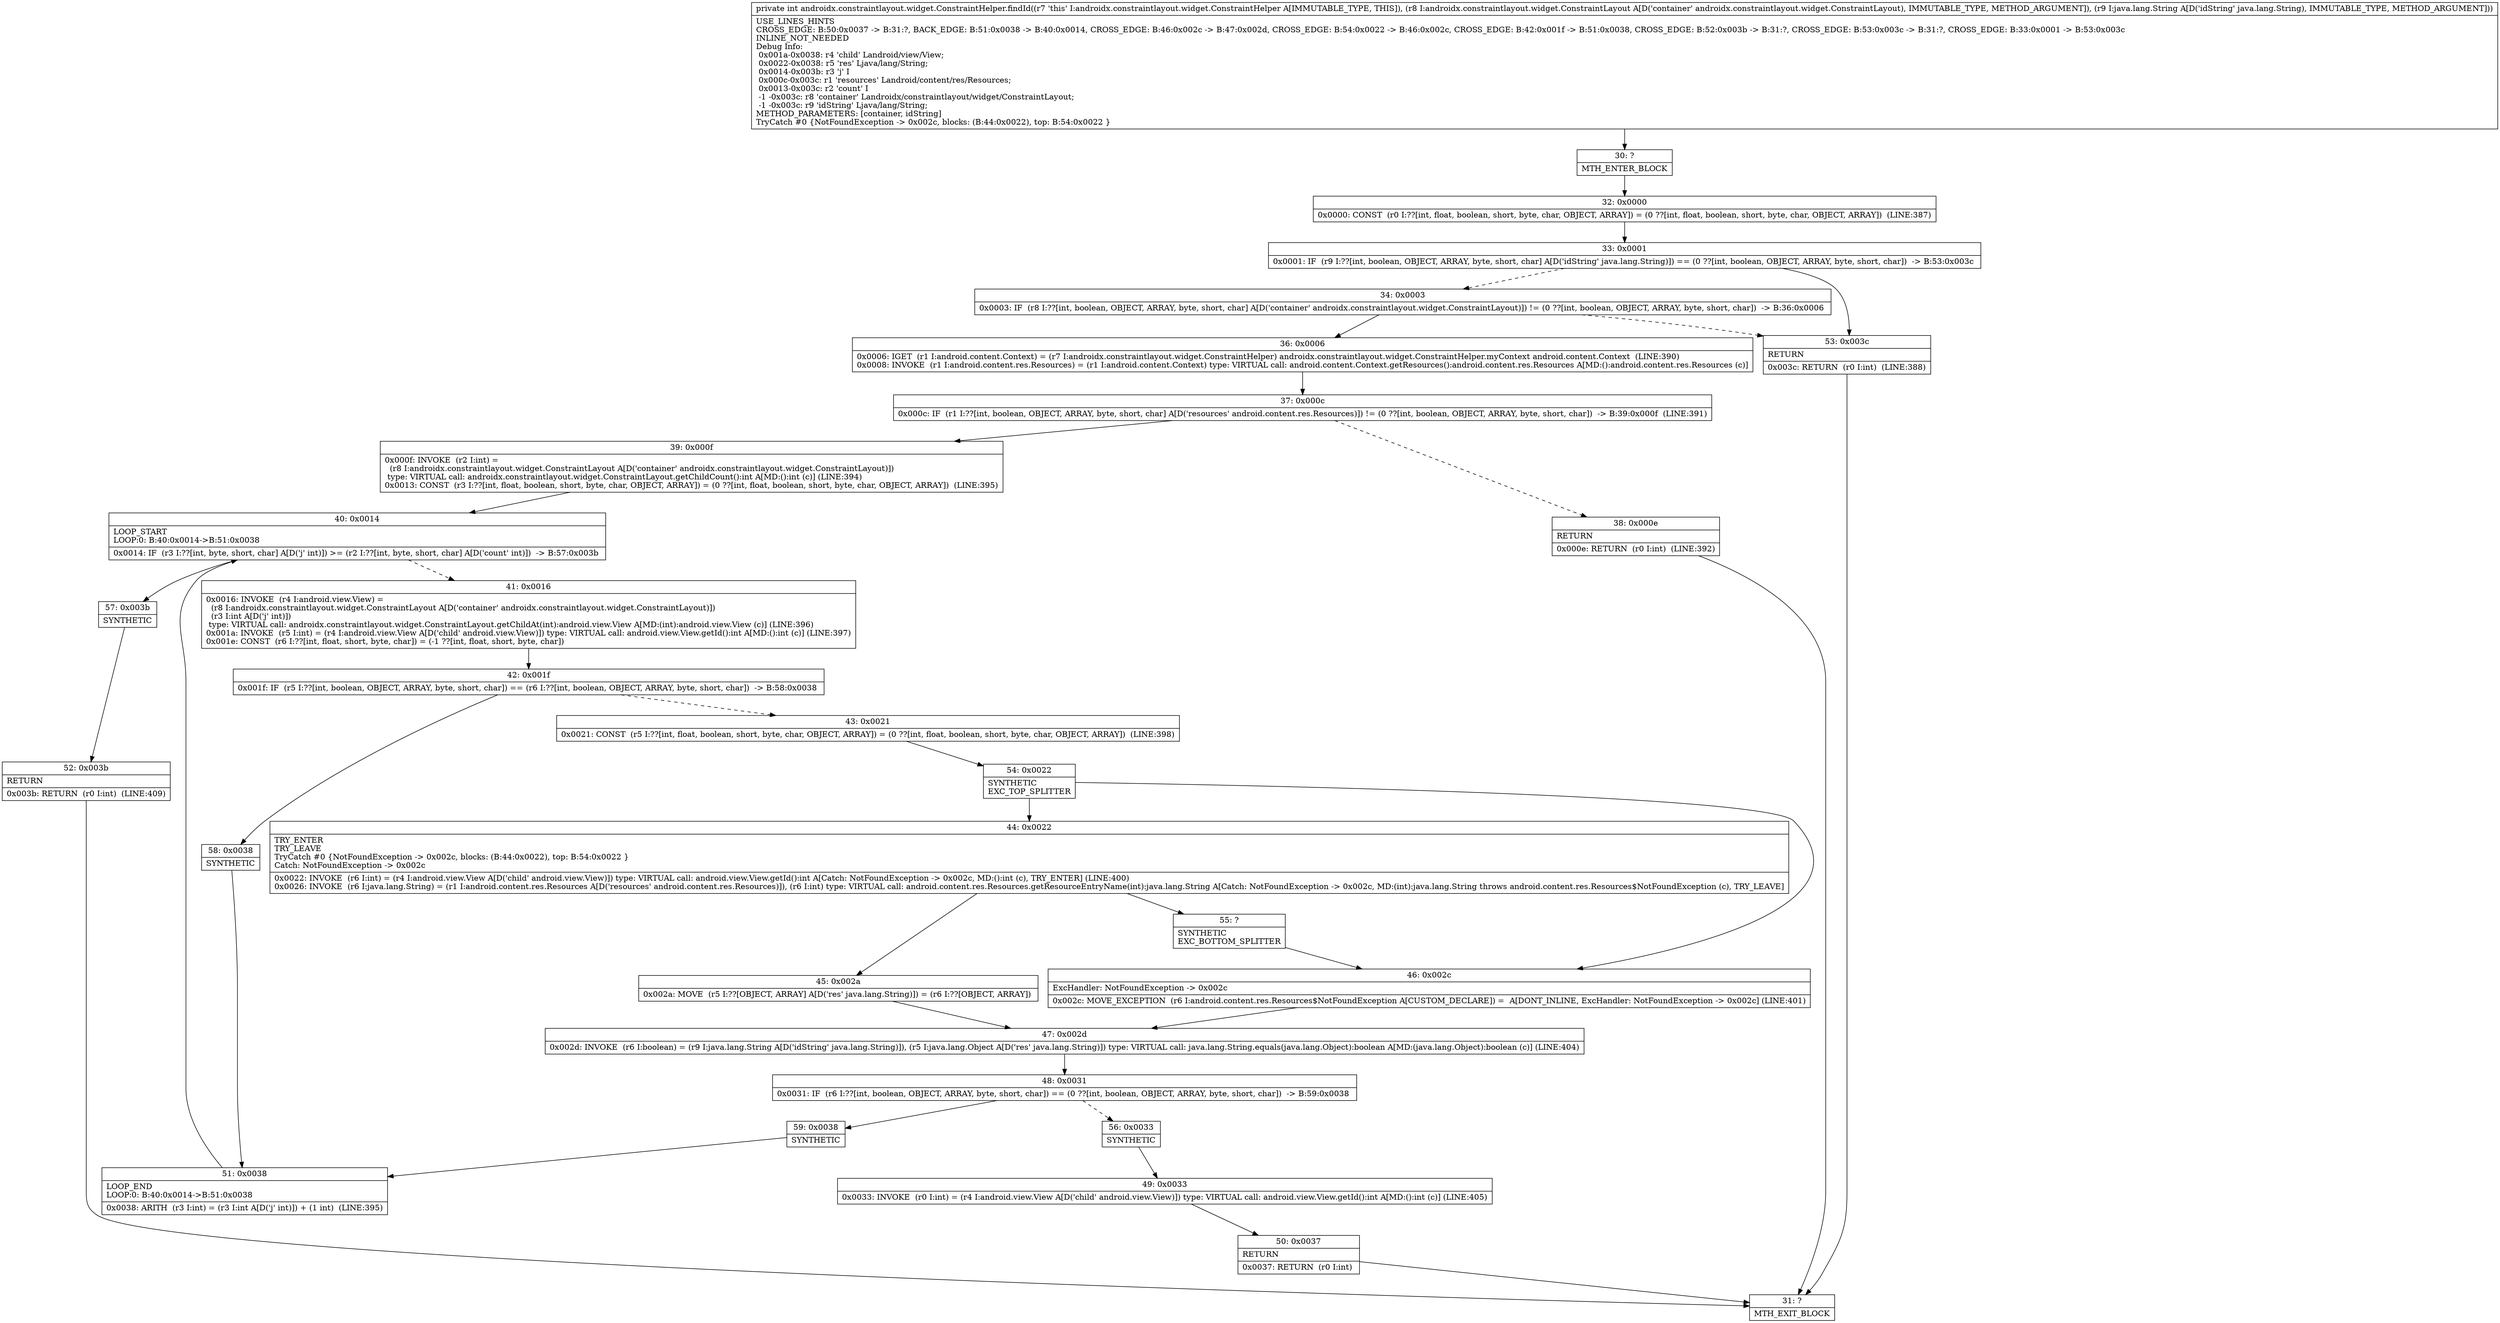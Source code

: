 digraph "CFG forandroidx.constraintlayout.widget.ConstraintHelper.findId(Landroidx\/constraintlayout\/widget\/ConstraintLayout;Ljava\/lang\/String;)I" {
Node_30 [shape=record,label="{30\:\ ?|MTH_ENTER_BLOCK\l}"];
Node_32 [shape=record,label="{32\:\ 0x0000|0x0000: CONST  (r0 I:??[int, float, boolean, short, byte, char, OBJECT, ARRAY]) = (0 ??[int, float, boolean, short, byte, char, OBJECT, ARRAY])  (LINE:387)\l}"];
Node_33 [shape=record,label="{33\:\ 0x0001|0x0001: IF  (r9 I:??[int, boolean, OBJECT, ARRAY, byte, short, char] A[D('idString' java.lang.String)]) == (0 ??[int, boolean, OBJECT, ARRAY, byte, short, char])  \-\> B:53:0x003c \l}"];
Node_34 [shape=record,label="{34\:\ 0x0003|0x0003: IF  (r8 I:??[int, boolean, OBJECT, ARRAY, byte, short, char] A[D('container' androidx.constraintlayout.widget.ConstraintLayout)]) != (0 ??[int, boolean, OBJECT, ARRAY, byte, short, char])  \-\> B:36:0x0006 \l}"];
Node_36 [shape=record,label="{36\:\ 0x0006|0x0006: IGET  (r1 I:android.content.Context) = (r7 I:androidx.constraintlayout.widget.ConstraintHelper) androidx.constraintlayout.widget.ConstraintHelper.myContext android.content.Context  (LINE:390)\l0x0008: INVOKE  (r1 I:android.content.res.Resources) = (r1 I:android.content.Context) type: VIRTUAL call: android.content.Context.getResources():android.content.res.Resources A[MD:():android.content.res.Resources (c)]\l}"];
Node_37 [shape=record,label="{37\:\ 0x000c|0x000c: IF  (r1 I:??[int, boolean, OBJECT, ARRAY, byte, short, char] A[D('resources' android.content.res.Resources)]) != (0 ??[int, boolean, OBJECT, ARRAY, byte, short, char])  \-\> B:39:0x000f  (LINE:391)\l}"];
Node_38 [shape=record,label="{38\:\ 0x000e|RETURN\l|0x000e: RETURN  (r0 I:int)  (LINE:392)\l}"];
Node_31 [shape=record,label="{31\:\ ?|MTH_EXIT_BLOCK\l}"];
Node_39 [shape=record,label="{39\:\ 0x000f|0x000f: INVOKE  (r2 I:int) = \l  (r8 I:androidx.constraintlayout.widget.ConstraintLayout A[D('container' androidx.constraintlayout.widget.ConstraintLayout)])\l type: VIRTUAL call: androidx.constraintlayout.widget.ConstraintLayout.getChildCount():int A[MD:():int (c)] (LINE:394)\l0x0013: CONST  (r3 I:??[int, float, boolean, short, byte, char, OBJECT, ARRAY]) = (0 ??[int, float, boolean, short, byte, char, OBJECT, ARRAY])  (LINE:395)\l}"];
Node_40 [shape=record,label="{40\:\ 0x0014|LOOP_START\lLOOP:0: B:40:0x0014\-\>B:51:0x0038\l|0x0014: IF  (r3 I:??[int, byte, short, char] A[D('j' int)]) \>= (r2 I:??[int, byte, short, char] A[D('count' int)])  \-\> B:57:0x003b \l}"];
Node_41 [shape=record,label="{41\:\ 0x0016|0x0016: INVOKE  (r4 I:android.view.View) = \l  (r8 I:androidx.constraintlayout.widget.ConstraintLayout A[D('container' androidx.constraintlayout.widget.ConstraintLayout)])\l  (r3 I:int A[D('j' int)])\l type: VIRTUAL call: androidx.constraintlayout.widget.ConstraintLayout.getChildAt(int):android.view.View A[MD:(int):android.view.View (c)] (LINE:396)\l0x001a: INVOKE  (r5 I:int) = (r4 I:android.view.View A[D('child' android.view.View)]) type: VIRTUAL call: android.view.View.getId():int A[MD:():int (c)] (LINE:397)\l0x001e: CONST  (r6 I:??[int, float, short, byte, char]) = (\-1 ??[int, float, short, byte, char]) \l}"];
Node_42 [shape=record,label="{42\:\ 0x001f|0x001f: IF  (r5 I:??[int, boolean, OBJECT, ARRAY, byte, short, char]) == (r6 I:??[int, boolean, OBJECT, ARRAY, byte, short, char])  \-\> B:58:0x0038 \l}"];
Node_43 [shape=record,label="{43\:\ 0x0021|0x0021: CONST  (r5 I:??[int, float, boolean, short, byte, char, OBJECT, ARRAY]) = (0 ??[int, float, boolean, short, byte, char, OBJECT, ARRAY])  (LINE:398)\l}"];
Node_54 [shape=record,label="{54\:\ 0x0022|SYNTHETIC\lEXC_TOP_SPLITTER\l}"];
Node_44 [shape=record,label="{44\:\ 0x0022|TRY_ENTER\lTRY_LEAVE\lTryCatch #0 \{NotFoundException \-\> 0x002c, blocks: (B:44:0x0022), top: B:54:0x0022 \}\lCatch: NotFoundException \-\> 0x002c\l|0x0022: INVOKE  (r6 I:int) = (r4 I:android.view.View A[D('child' android.view.View)]) type: VIRTUAL call: android.view.View.getId():int A[Catch: NotFoundException \-\> 0x002c, MD:():int (c), TRY_ENTER] (LINE:400)\l0x0026: INVOKE  (r6 I:java.lang.String) = (r1 I:android.content.res.Resources A[D('resources' android.content.res.Resources)]), (r6 I:int) type: VIRTUAL call: android.content.res.Resources.getResourceEntryName(int):java.lang.String A[Catch: NotFoundException \-\> 0x002c, MD:(int):java.lang.String throws android.content.res.Resources$NotFoundException (c), TRY_LEAVE]\l}"];
Node_45 [shape=record,label="{45\:\ 0x002a|0x002a: MOVE  (r5 I:??[OBJECT, ARRAY] A[D('res' java.lang.String)]) = (r6 I:??[OBJECT, ARRAY]) \l}"];
Node_47 [shape=record,label="{47\:\ 0x002d|0x002d: INVOKE  (r6 I:boolean) = (r9 I:java.lang.String A[D('idString' java.lang.String)]), (r5 I:java.lang.Object A[D('res' java.lang.String)]) type: VIRTUAL call: java.lang.String.equals(java.lang.Object):boolean A[MD:(java.lang.Object):boolean (c)] (LINE:404)\l}"];
Node_48 [shape=record,label="{48\:\ 0x0031|0x0031: IF  (r6 I:??[int, boolean, OBJECT, ARRAY, byte, short, char]) == (0 ??[int, boolean, OBJECT, ARRAY, byte, short, char])  \-\> B:59:0x0038 \l}"];
Node_56 [shape=record,label="{56\:\ 0x0033|SYNTHETIC\l}"];
Node_49 [shape=record,label="{49\:\ 0x0033|0x0033: INVOKE  (r0 I:int) = (r4 I:android.view.View A[D('child' android.view.View)]) type: VIRTUAL call: android.view.View.getId():int A[MD:():int (c)] (LINE:405)\l}"];
Node_50 [shape=record,label="{50\:\ 0x0037|RETURN\l|0x0037: RETURN  (r0 I:int) \l}"];
Node_59 [shape=record,label="{59\:\ 0x0038|SYNTHETIC\l}"];
Node_51 [shape=record,label="{51\:\ 0x0038|LOOP_END\lLOOP:0: B:40:0x0014\-\>B:51:0x0038\l|0x0038: ARITH  (r3 I:int) = (r3 I:int A[D('j' int)]) + (1 int)  (LINE:395)\l}"];
Node_55 [shape=record,label="{55\:\ ?|SYNTHETIC\lEXC_BOTTOM_SPLITTER\l}"];
Node_46 [shape=record,label="{46\:\ 0x002c|ExcHandler: NotFoundException \-\> 0x002c\l|0x002c: MOVE_EXCEPTION  (r6 I:android.content.res.Resources$NotFoundException A[CUSTOM_DECLARE]) =  A[DONT_INLINE, ExcHandler: NotFoundException \-\> 0x002c] (LINE:401)\l}"];
Node_58 [shape=record,label="{58\:\ 0x0038|SYNTHETIC\l}"];
Node_57 [shape=record,label="{57\:\ 0x003b|SYNTHETIC\l}"];
Node_52 [shape=record,label="{52\:\ 0x003b|RETURN\l|0x003b: RETURN  (r0 I:int)  (LINE:409)\l}"];
Node_53 [shape=record,label="{53\:\ 0x003c|RETURN\l|0x003c: RETURN  (r0 I:int)  (LINE:388)\l}"];
MethodNode[shape=record,label="{private int androidx.constraintlayout.widget.ConstraintHelper.findId((r7 'this' I:androidx.constraintlayout.widget.ConstraintHelper A[IMMUTABLE_TYPE, THIS]), (r8 I:androidx.constraintlayout.widget.ConstraintLayout A[D('container' androidx.constraintlayout.widget.ConstraintLayout), IMMUTABLE_TYPE, METHOD_ARGUMENT]), (r9 I:java.lang.String A[D('idString' java.lang.String), IMMUTABLE_TYPE, METHOD_ARGUMENT]))  | USE_LINES_HINTS\lCROSS_EDGE: B:50:0x0037 \-\> B:31:?, BACK_EDGE: B:51:0x0038 \-\> B:40:0x0014, CROSS_EDGE: B:46:0x002c \-\> B:47:0x002d, CROSS_EDGE: B:54:0x0022 \-\> B:46:0x002c, CROSS_EDGE: B:42:0x001f \-\> B:51:0x0038, CROSS_EDGE: B:52:0x003b \-\> B:31:?, CROSS_EDGE: B:53:0x003c \-\> B:31:?, CROSS_EDGE: B:33:0x0001 \-\> B:53:0x003c\lINLINE_NOT_NEEDED\lDebug Info:\l  0x001a\-0x0038: r4 'child' Landroid\/view\/View;\l  0x0022\-0x0038: r5 'res' Ljava\/lang\/String;\l  0x0014\-0x003b: r3 'j' I\l  0x000c\-0x003c: r1 'resources' Landroid\/content\/res\/Resources;\l  0x0013\-0x003c: r2 'count' I\l  \-1 \-0x003c: r8 'container' Landroidx\/constraintlayout\/widget\/ConstraintLayout;\l  \-1 \-0x003c: r9 'idString' Ljava\/lang\/String;\lMETHOD_PARAMETERS: [container, idString]\lTryCatch #0 \{NotFoundException \-\> 0x002c, blocks: (B:44:0x0022), top: B:54:0x0022 \}\l}"];
MethodNode -> Node_30;Node_30 -> Node_32;
Node_32 -> Node_33;
Node_33 -> Node_34[style=dashed];
Node_33 -> Node_53;
Node_34 -> Node_36;
Node_34 -> Node_53[style=dashed];
Node_36 -> Node_37;
Node_37 -> Node_38[style=dashed];
Node_37 -> Node_39;
Node_38 -> Node_31;
Node_39 -> Node_40;
Node_40 -> Node_41[style=dashed];
Node_40 -> Node_57;
Node_41 -> Node_42;
Node_42 -> Node_43[style=dashed];
Node_42 -> Node_58;
Node_43 -> Node_54;
Node_54 -> Node_44;
Node_54 -> Node_46;
Node_44 -> Node_45;
Node_44 -> Node_55;
Node_45 -> Node_47;
Node_47 -> Node_48;
Node_48 -> Node_56[style=dashed];
Node_48 -> Node_59;
Node_56 -> Node_49;
Node_49 -> Node_50;
Node_50 -> Node_31;
Node_59 -> Node_51;
Node_51 -> Node_40;
Node_55 -> Node_46;
Node_46 -> Node_47;
Node_58 -> Node_51;
Node_57 -> Node_52;
Node_52 -> Node_31;
Node_53 -> Node_31;
}

